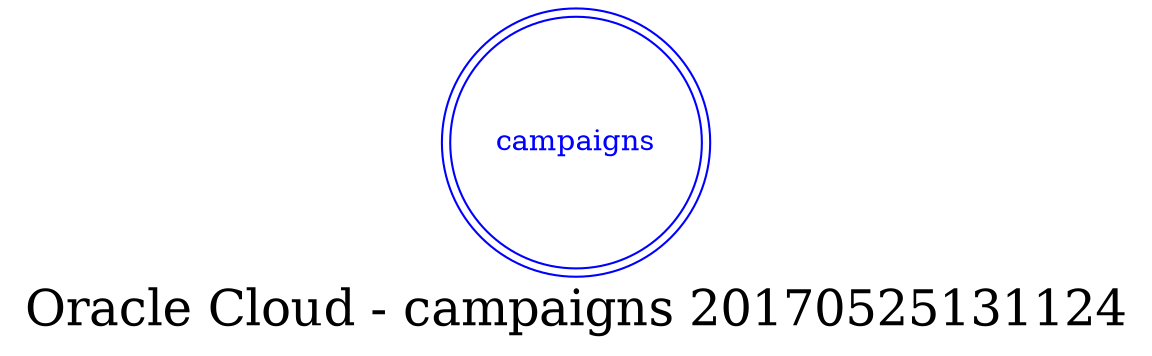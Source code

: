 digraph LexiconGraph {
graph[label="Oracle Cloud - campaigns 20170525131124", fontsize=24]
splines=true
"campaigns" [color=blue, fontcolor=blue, shape=doublecircle]
}
